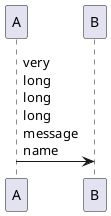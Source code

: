 {
  "sha1": "g6d877fu9amzg3om6swy21l922lmyel",
  "insertion": {
    "when": "2024-06-01T09:03:07.256Z",
    "user": "plantuml@gmail.com"
  }
}
@startuml
skinparam maxMessageSize 10
A->B:very long long long message name

@enduml
